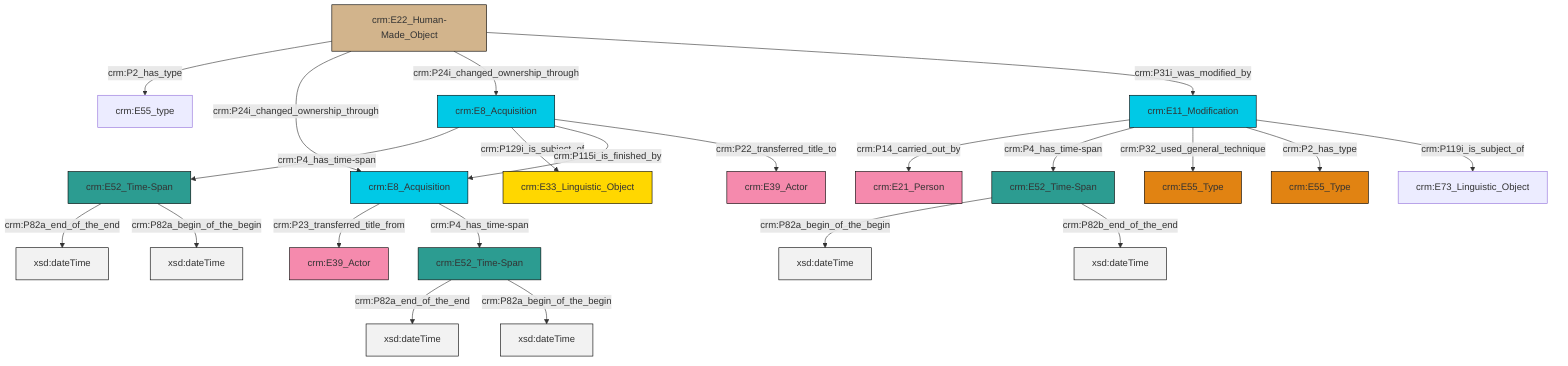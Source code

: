 graph TD
classDef Literal fill:#f2f2f2,stroke:#000000;
classDef CRM_Entity fill:#FFFFFF,stroke:#000000;
classDef Temporal_Entity fill:#00C9E6, stroke:#000000;
classDef Type fill:#E18312, stroke:#000000;
classDef Time-Span fill:#2C9C91, stroke:#000000;
classDef Appellation fill:#FFEB7F, stroke:#000000;
classDef Place fill:#008836, stroke:#000000;
classDef Persistent_Item fill:#B266B2, stroke:#000000;
classDef Conceptual_Object fill:#FFD700, stroke:#000000;
classDef Physical_Thing fill:#D2B48C, stroke:#000000;
classDef Actor fill:#f58aad, stroke:#000000;
classDef PC_Classes fill:#4ce600, stroke:#000000;
classDef Multi fill:#cccccc,stroke:#000000;

0["crm:E22_Human-Made_Object"]:::Physical_Thing -->|crm:P2_has_type| 1["crm:E55_type"]:::Default
11["crm:E52_Time-Span"]:::Time-Span -->|crm:P82a_end_of_the_end| 12[xsd:dateTime]:::Literal
7["crm:E8_Acquisition"]:::Temporal_Entity -->|crm:P23_transferred_title_from| 5["crm:E39_Actor"]:::Actor
9["crm:E52_Time-Span"]:::Time-Span -->|crm:P82a_end_of_the_end| 13[xsd:dateTime]:::Literal
19["crm:E11_Modification"]:::Temporal_Entity -->|crm:P14_carried_out_by| 21["crm:E21_Person"]:::Actor
9["crm:E52_Time-Span"]:::Time-Span -->|crm:P82a_begin_of_the_begin| 27[xsd:dateTime]:::Literal
11["crm:E52_Time-Span"]:::Time-Span -->|crm:P82a_begin_of_the_begin| 28[xsd:dateTime]:::Literal
31["crm:E8_Acquisition"]:::Temporal_Entity -->|crm:P4_has_time-span| 11["crm:E52_Time-Span"]:::Time-Span
25["crm:E52_Time-Span"]:::Time-Span -->|crm:P82a_begin_of_the_begin| 32[xsd:dateTime]:::Literal
19["crm:E11_Modification"]:::Temporal_Entity -->|crm:P4_has_time-span| 25["crm:E52_Time-Span"]:::Time-Span
7["crm:E8_Acquisition"]:::Temporal_Entity -->|crm:P4_has_time-span| 9["crm:E52_Time-Span"]:::Time-Span
31["crm:E8_Acquisition"]:::Temporal_Entity -->|crm:P129i_is_subject_of| 23["crm:E33_Linguistic_Object"]:::Conceptual_Object
19["crm:E11_Modification"]:::Temporal_Entity -->|crm:P32_used_general_technique| 2["crm:E55_Type"]:::Type
0["crm:E22_Human-Made_Object"]:::Physical_Thing -->|crm:P24i_changed_ownership_through| 7["crm:E8_Acquisition"]:::Temporal_Entity
0["crm:E22_Human-Made_Object"]:::Physical_Thing -->|crm:P24i_changed_ownership_through| 31["crm:E8_Acquisition"]:::Temporal_Entity
31["crm:E8_Acquisition"]:::Temporal_Entity -->|crm:P115i_is_finished_by| 7["crm:E8_Acquisition"]:::Temporal_Entity
19["crm:E11_Modification"]:::Temporal_Entity -->|crm:P2_has_type| 29["crm:E55_Type"]:::Type
19["crm:E11_Modification"]:::Temporal_Entity -->|crm:P119i_is_subject_of| 17["crm:E73_Linguistic_Object"]:::Default
0["crm:E22_Human-Made_Object"]:::Physical_Thing -->|crm:P31i_was_modified_by| 19["crm:E11_Modification"]:::Temporal_Entity
25["crm:E52_Time-Span"]:::Time-Span -->|crm:P82b_end_of_the_end| 34[xsd:dateTime]:::Literal
31["crm:E8_Acquisition"]:::Temporal_Entity -->|crm:P22_transferred_title_to| 15["crm:E39_Actor"]:::Actor